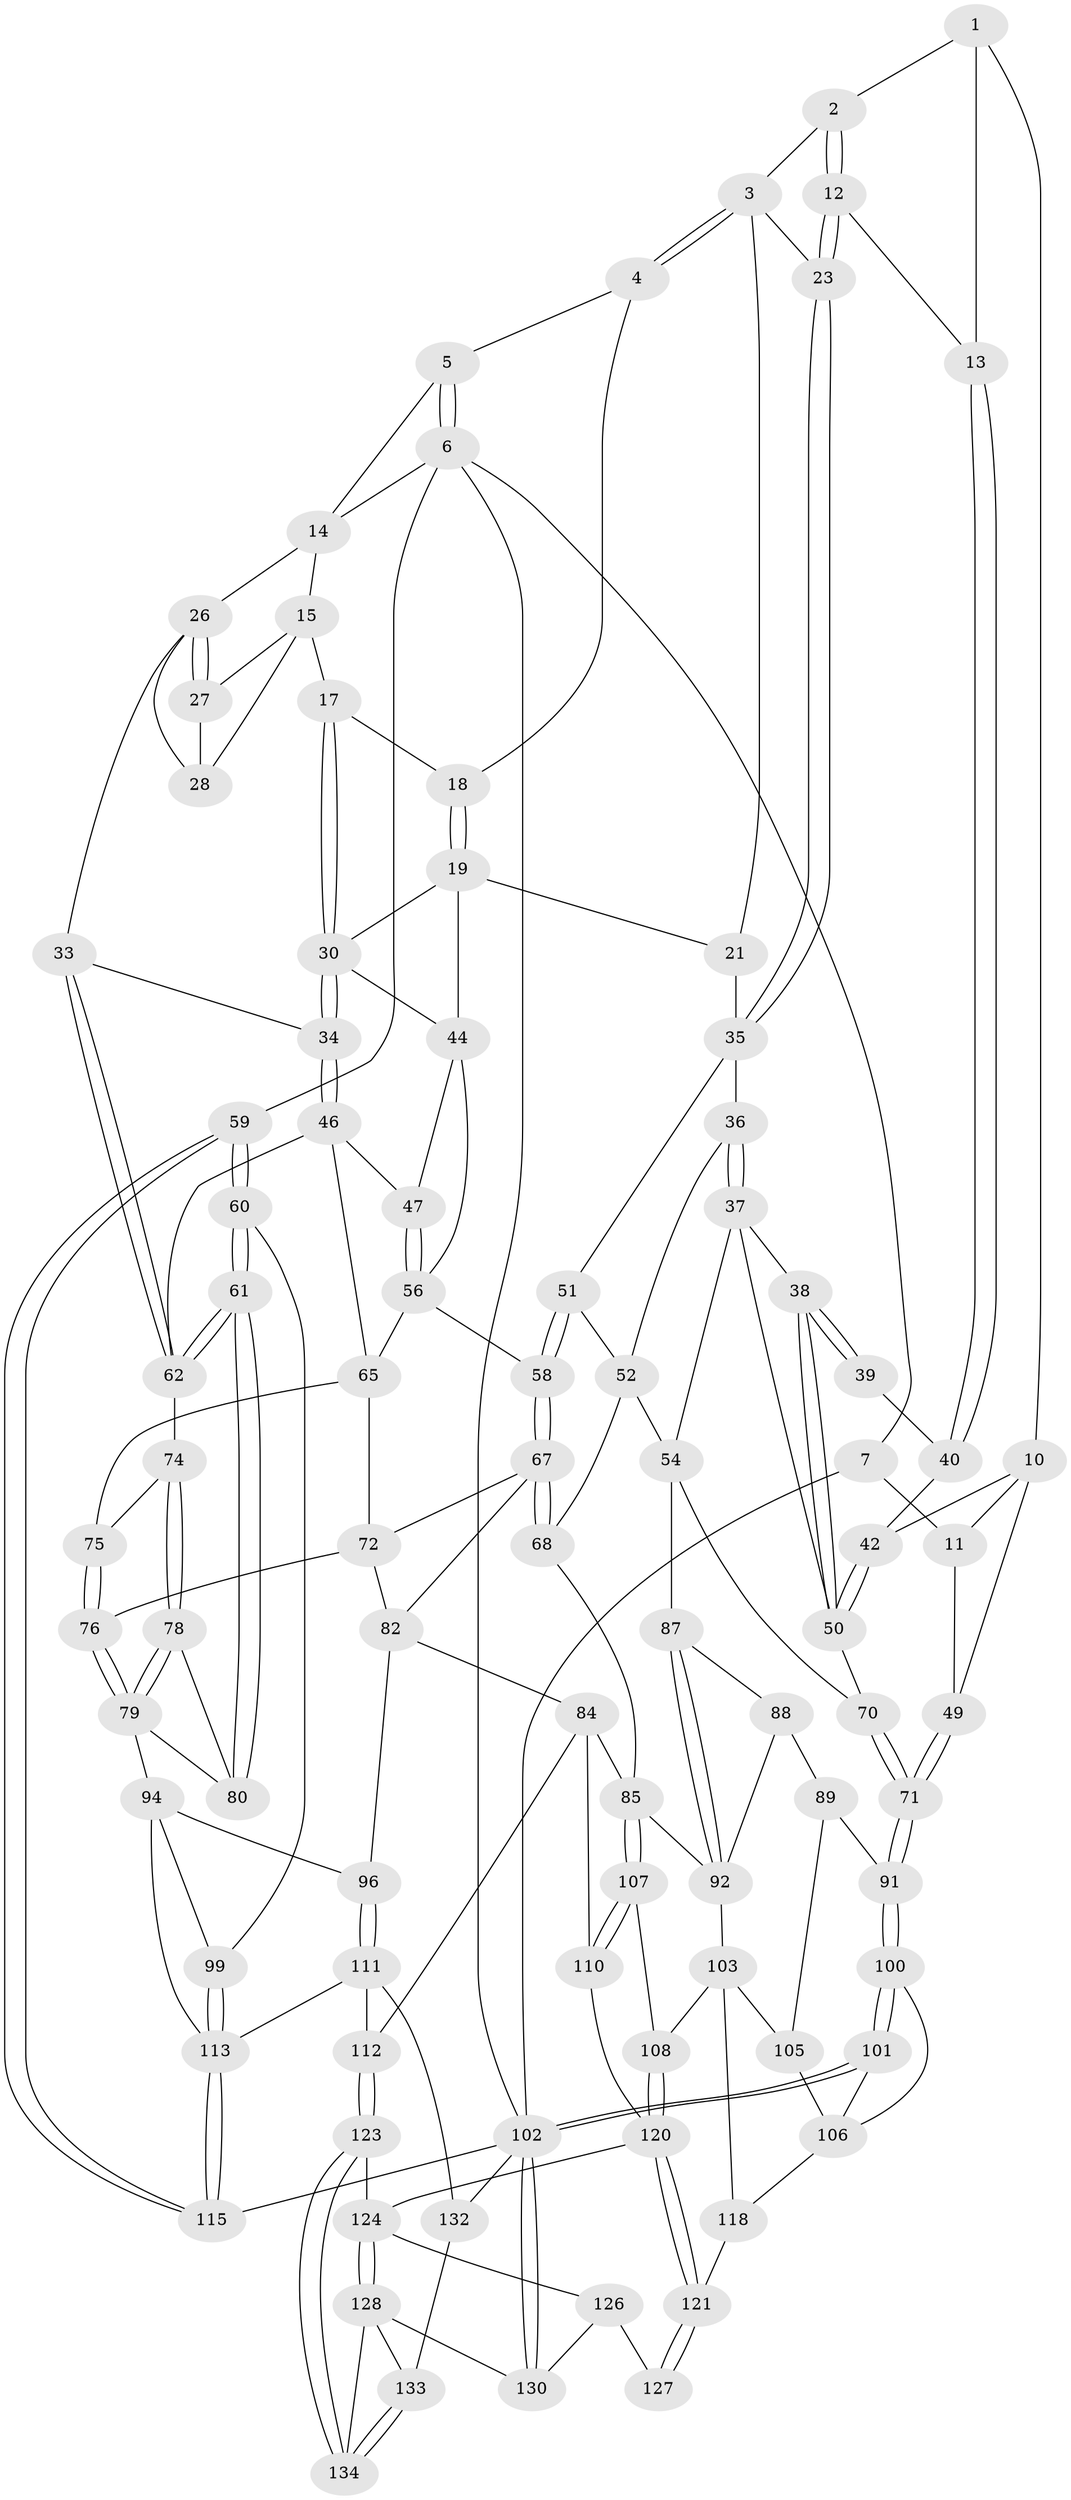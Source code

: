 // Generated by graph-tools (version 1.1) at 2025/52/02/27/25 19:52:40]
// undirected, 93 vertices, 206 edges
graph export_dot {
graph [start="1"]
  node [color=gray90,style=filled];
  1 [pos="+0.2824156553173287+0",super="+9"];
  2 [pos="+0.48881596391887167+0"];
  3 [pos="+0.609110048382394+0",super="+22"];
  4 [pos="+0.6235939493408003+0"];
  5 [pos="+1+0"];
  6 [pos="+1+0",super="+24"];
  7 [pos="+0+0",super="+8"];
  10 [pos="+0.22564082083457865+0.14553719127103182",super="+43"];
  11 [pos="+0.14879611788167416+0.07648543977779346",super="+29"];
  12 [pos="+0.3485507065452912+0.11878399794958286"];
  13 [pos="+0.3126034884856737+0.12425897447462698"];
  14 [pos="+0.9212396031807373+0.06691829550874376",super="+25"];
  15 [pos="+0.9055860712881295+0.07864066708013175",super="+16"];
  17 [pos="+0.848970610906995+0.103232615407373"];
  18 [pos="+0.65916113376974+0"];
  19 [pos="+0.7378532505453963+0.16369060721893333",super="+20"];
  21 [pos="+0.6403749590346397+0.19996224266802354"];
  23 [pos="+0.45418193863812023+0.15157045504307654"];
  26 [pos="+1+0.16391640677039274",super="+32"];
  27 [pos="+0.9600320169724723+0.1420326300470185"];
  28 [pos="+0.9263909254338326+0.18224675962908304"];
  30 [pos="+0.8483273264643467+0.10414402114551662",super="+31"];
  33 [pos="+0.9246608308870033+0.2613291707616488"];
  34 [pos="+0.865850645656852+0.2665904231116631"];
  35 [pos="+0.45694969805631397+0.1605729645014021",super="+48"];
  36 [pos="+0.4431455960332819+0.22352932438550024"];
  37 [pos="+0.4079228717523285+0.27260039469531566",super="+55"];
  38 [pos="+0.37348674719890795+0.2581498717664836"];
  39 [pos="+0.34585854671286675+0.22984273142303088"];
  40 [pos="+0.33550539141563857+0.20230672140244232",super="+41"];
  42 [pos="+0.2230532473477168+0.26306137766447235"];
  44 [pos="+0.7945141286778317+0.23728770687686646",super="+45"];
  46 [pos="+0.8595076456356704+0.2696425623057839",super="+64"];
  47 [pos="+0.798361507975386+0.24560642228319773"];
  49 [pos="+0+0.2522725869865948"];
  50 [pos="+0.22306854835807782+0.301041361519778",super="+69"];
  51 [pos="+0.5660341705924556+0.2848288926744647"];
  52 [pos="+0.5093985353632264+0.2653509052770044",super="+53"];
  54 [pos="+0.42521860515564885+0.36020380350187947",super="+81"];
  56 [pos="+0.7139221455264574+0.3159069218297394",super="+57"];
  58 [pos="+0.5635987516134187+0.33459635510422064"];
  59 [pos="+1+0.5014938808309068"];
  60 [pos="+1+0.500281669806608"];
  61 [pos="+1+0.49980037355359413"];
  62 [pos="+0.9782657331360057+0.37632951008660787",super="+63"];
  65 [pos="+0.7234576268932589+0.34534140629826443",super="+66"];
  67 [pos="+0.5547460285803858+0.3624308981536894",super="+73"];
  68 [pos="+0.46489583935154843+0.4338215626842352"];
  70 [pos="+0.21578352638722662+0.3291185059666119"];
  71 [pos="+0+0.36338866722487967"];
  72 [pos="+0.7127264992910476+0.3578983158600729",super="+77"];
  74 [pos="+0.8481418022688431+0.38365000459239174"];
  75 [pos="+0.7815911445637317+0.3842956058372799"];
  76 [pos="+0.7861769576026629+0.4630462658132055"];
  78 [pos="+0.8492337679406177+0.41633692118788335"];
  79 [pos="+0.8034911392253018+0.4708341023673536",super="+93"];
  80 [pos="+0.9142937873356936+0.4617640417535475"];
  82 [pos="+0.652275170980274+0.5337425199716802",super="+83"];
  84 [pos="+0.5011563361689263+0.5625398501092562",super="+109"];
  85 [pos="+0.448567715001685+0.5295969300518842",super="+86"];
  87 [pos="+0.2430413101587351+0.42403789312970147"];
  88 [pos="+0.2339917383846839+0.4343220692259233",super="+98"];
  89 [pos="+0.14124377898969126+0.5046263171935647",super="+90"];
  91 [pos="+0+0.39792797877749053"];
  92 [pos="+0.4425315156450391+0.5292104352680114",super="+97"];
  94 [pos="+0.8261573664797747+0.6159554434141954",super="+95"];
  96 [pos="+0.7600022649806963+0.6569091140153875"];
  99 [pos="+0.9726310861880291+0.5853297306363237"];
  100 [pos="+0+0.5920688194372427"];
  101 [pos="+0+1"];
  102 [pos="+0+1",super="+116"];
  103 [pos="+0.23931094462194735+0.6811085336078446",super="+104"];
  105 [pos="+0.15830185294702112+0.6881147867101357"];
  106 [pos="+0.07919185013353254+0.6966374949264483",super="+119"];
  107 [pos="+0.3725885674934472+0.779777330253476"];
  108 [pos="+0.2919883650127704+0.7376836297281456"];
  110 [pos="+0.392829188599937+0.805867152150475"];
  111 [pos="+0.666830629761044+0.801204615777472",super="+117"];
  112 [pos="+0.5529493584429097+0.8075928414987005"];
  113 [pos="+0.9397972196313594+0.8212105325573723",super="+114"];
  115 [pos="+1+0.8947955450028499"];
  118 [pos="+0.15400039593582077+0.8565065341329428"];
  120 [pos="+0.24880679158532706+0.8844111786479206",super="+122"];
  121 [pos="+0.21677456427841535+0.9086893571450141"];
  123 [pos="+0.5364738545109337+0.903618001886152"];
  124 [pos="+0.4152500504262822+0.9254825849459652",super="+125"];
  126 [pos="+0.36110725180334863+0.9044426560897932",super="+131"];
  127 [pos="+0.22294684612050217+0.9374042174255279"];
  128 [pos="+0.4080814534175182+0.9825643287651264",super="+129"];
  130 [pos="+0.263192368076603+1"];
  132 [pos="+0.7747210455730303+1"];
  133 [pos="+0.6326488050008222+1"];
  134 [pos="+0.5427923144762535+0.9407647175056851"];
  1 -- 2;
  1 -- 10;
  1 -- 13;
  2 -- 3;
  2 -- 12;
  2 -- 12;
  3 -- 4;
  3 -- 4;
  3 -- 21;
  3 -- 23;
  4 -- 5;
  4 -- 18;
  5 -- 6;
  5 -- 6;
  5 -- 14;
  6 -- 7;
  6 -- 59;
  6 -- 14;
  6 -- 102;
  7 -- 102;
  7 -- 11 [weight=2];
  10 -- 11;
  10 -- 49;
  10 -- 42;
  11 -- 49;
  12 -- 13;
  12 -- 23;
  12 -- 23;
  13 -- 40;
  13 -- 40;
  14 -- 15;
  14 -- 26;
  15 -- 27;
  15 -- 17;
  15 -- 28;
  17 -- 18;
  17 -- 30;
  17 -- 30;
  18 -- 19;
  18 -- 19;
  19 -- 30;
  19 -- 44;
  19 -- 21;
  21 -- 35;
  23 -- 35;
  23 -- 35;
  26 -- 27;
  26 -- 27;
  26 -- 33;
  26 -- 28;
  27 -- 28;
  30 -- 34;
  30 -- 34;
  30 -- 44;
  33 -- 34;
  33 -- 62;
  33 -- 62;
  34 -- 46;
  34 -- 46;
  35 -- 36;
  35 -- 51;
  36 -- 37;
  36 -- 37;
  36 -- 52;
  37 -- 38;
  37 -- 54;
  37 -- 50;
  38 -- 39;
  38 -- 39;
  38 -- 50;
  38 -- 50;
  39 -- 40 [weight=2];
  40 -- 42;
  42 -- 50;
  42 -- 50;
  44 -- 47;
  44 -- 56;
  46 -- 47;
  46 -- 62;
  46 -- 65;
  47 -- 56;
  47 -- 56;
  49 -- 71;
  49 -- 71;
  50 -- 70;
  51 -- 52;
  51 -- 58;
  51 -- 58;
  52 -- 54;
  52 -- 68;
  54 -- 70;
  54 -- 87;
  56 -- 58;
  56 -- 65;
  58 -- 67;
  58 -- 67;
  59 -- 60;
  59 -- 60;
  59 -- 115;
  59 -- 115;
  60 -- 61;
  60 -- 61;
  60 -- 99;
  61 -- 62;
  61 -- 62;
  61 -- 80;
  61 -- 80;
  62 -- 74;
  65 -- 75;
  65 -- 72;
  67 -- 68;
  67 -- 68;
  67 -- 72;
  67 -- 82;
  68 -- 85;
  70 -- 71;
  70 -- 71;
  71 -- 91;
  71 -- 91;
  72 -- 82;
  72 -- 76;
  74 -- 75;
  74 -- 78;
  74 -- 78;
  75 -- 76;
  75 -- 76;
  76 -- 79;
  76 -- 79;
  78 -- 79;
  78 -- 79;
  78 -- 80;
  79 -- 80;
  79 -- 94;
  82 -- 96;
  82 -- 84;
  84 -- 85;
  84 -- 112;
  84 -- 110;
  85 -- 107;
  85 -- 107;
  85 -- 92;
  87 -- 88;
  87 -- 92;
  87 -- 92;
  88 -- 89 [weight=2];
  88 -- 92;
  89 -- 91;
  89 -- 105;
  91 -- 100;
  91 -- 100;
  92 -- 103;
  94 -- 99;
  94 -- 96;
  94 -- 113;
  96 -- 111;
  96 -- 111;
  99 -- 113;
  99 -- 113;
  100 -- 101;
  100 -- 101;
  100 -- 106;
  101 -- 102;
  101 -- 102;
  101 -- 106;
  102 -- 130;
  102 -- 130;
  102 -- 115;
  102 -- 132;
  103 -- 108;
  103 -- 105;
  103 -- 118;
  105 -- 106;
  106 -- 118;
  107 -- 108;
  107 -- 110;
  107 -- 110;
  108 -- 120;
  108 -- 120;
  110 -- 120;
  111 -- 112;
  111 -- 132;
  111 -- 113;
  112 -- 123;
  112 -- 123;
  113 -- 115;
  113 -- 115;
  118 -- 121;
  120 -- 121;
  120 -- 121;
  120 -- 124;
  121 -- 127;
  121 -- 127;
  123 -- 124;
  123 -- 134;
  123 -- 134;
  124 -- 128;
  124 -- 128;
  124 -- 126;
  126 -- 127 [weight=2];
  126 -- 130;
  128 -- 134;
  128 -- 130;
  128 -- 133;
  132 -- 133;
  133 -- 134;
  133 -- 134;
}
